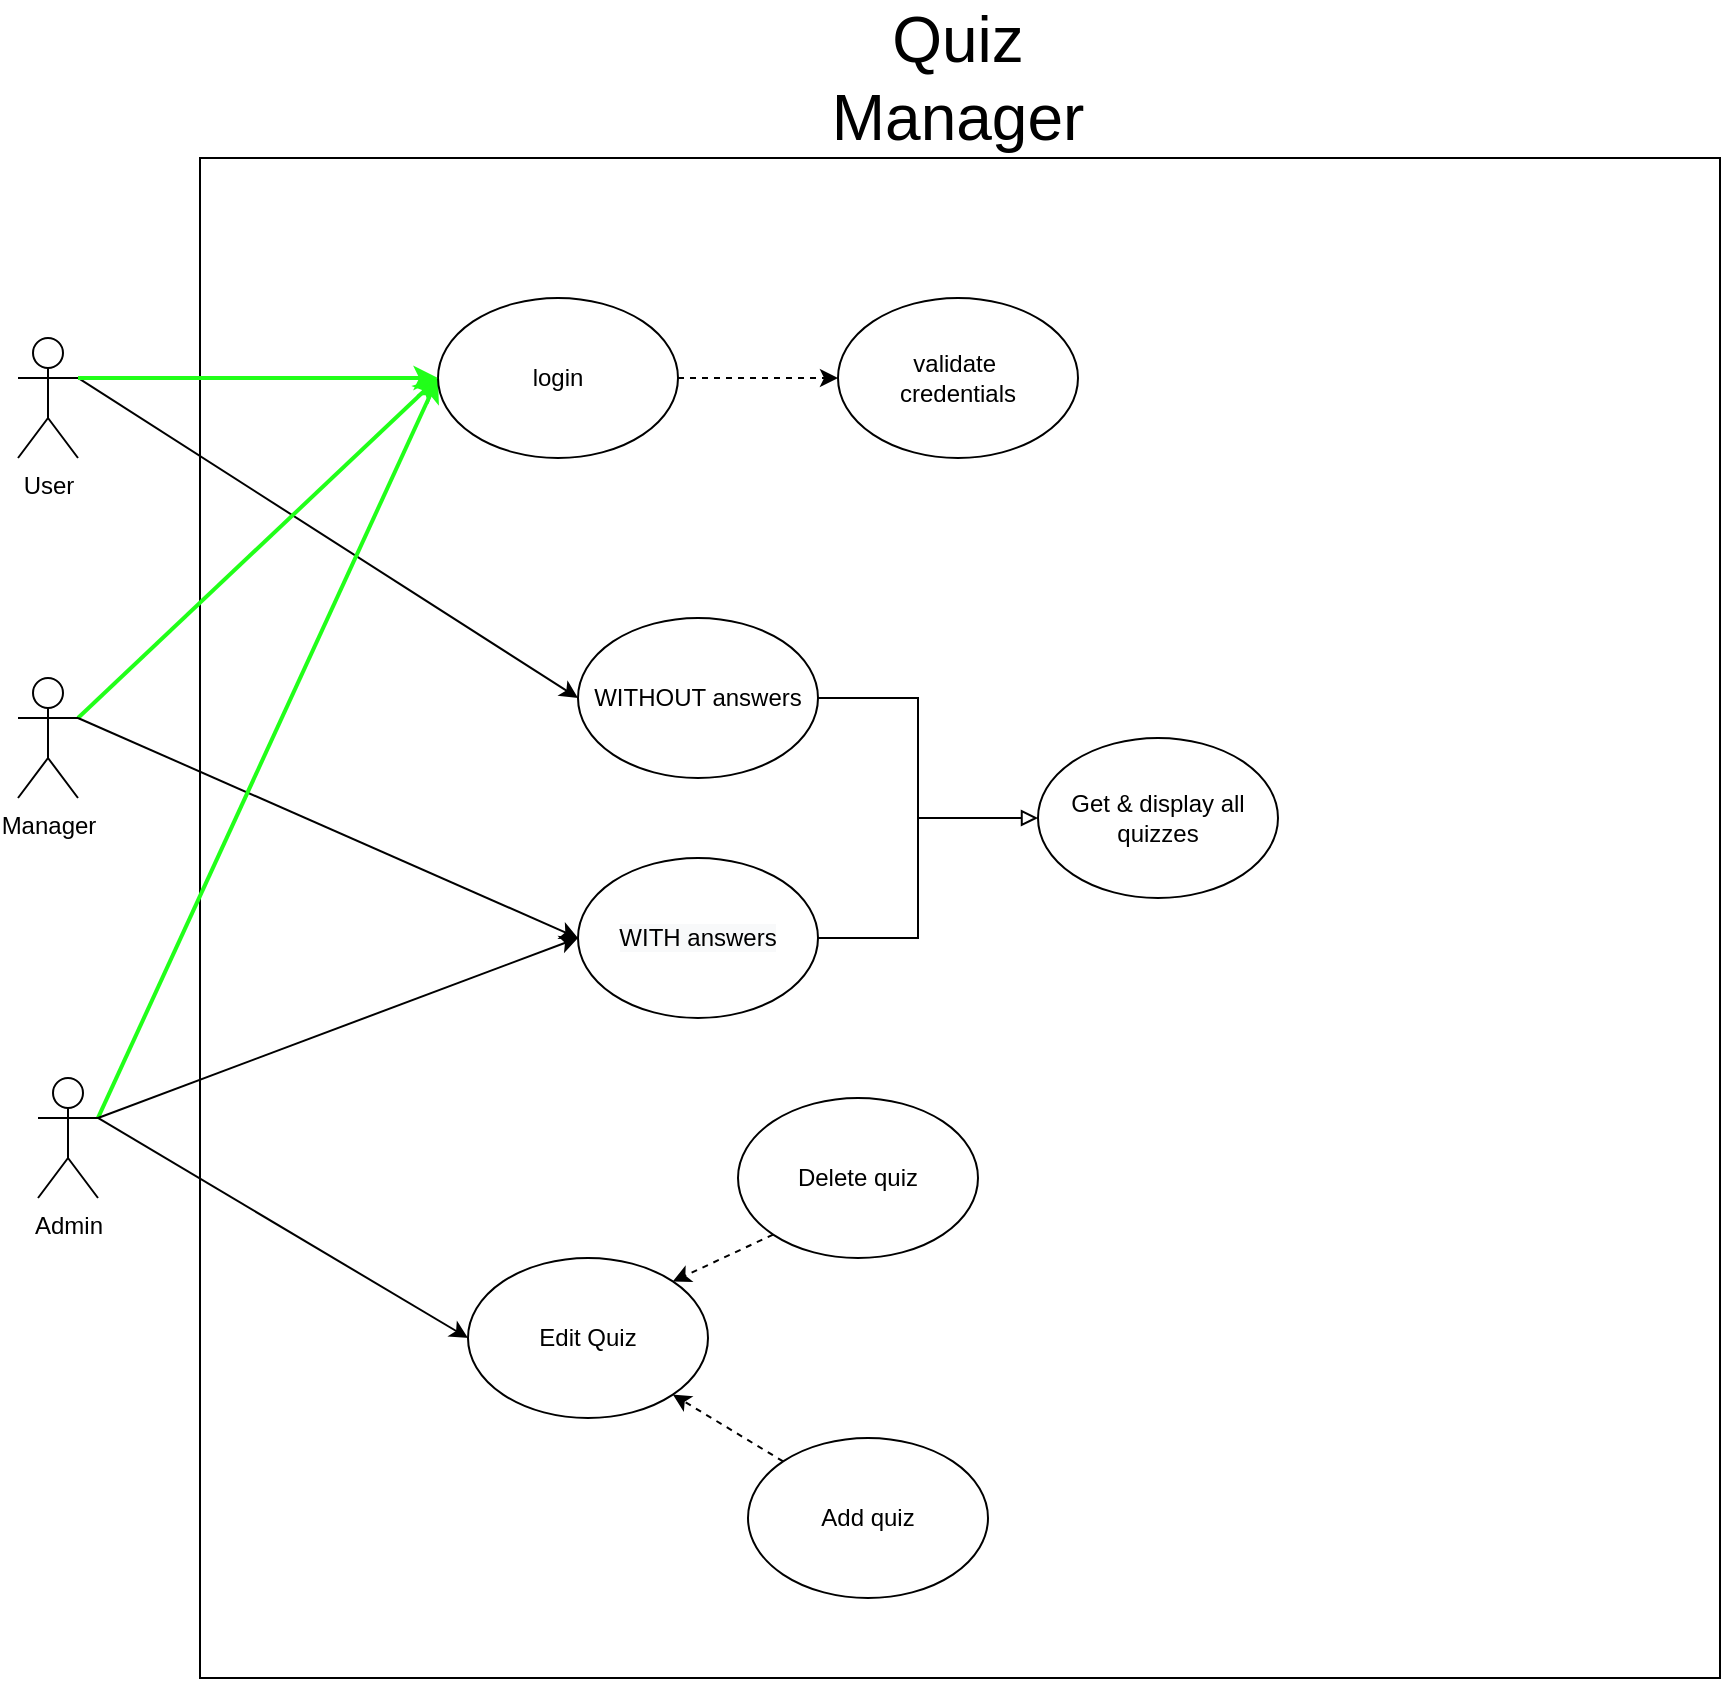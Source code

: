 <mxfile version="15.2.7" type="device"><diagram id="cWMmX0lbLtbmHbSF0F3z" name="Page-1"><mxGraphModel dx="1106" dy="764" grid="1" gridSize="10" guides="1" tooltips="1" connect="1" arrows="1" fold="1" page="1" pageScale="1" pageWidth="1169" pageHeight="1654" math="0" shadow="0"><root><mxCell id="0"/><mxCell id="1" parent="0"/><mxCell id="jeKHH0G0s0W4V2928pcI-1" value="" style="whiteSpace=wrap;html=1;aspect=fixed;" vertex="1" parent="1"><mxGeometry x="331" y="160" width="760" height="760" as="geometry"/></mxCell><mxCell id="jeKHH0G0s0W4V2928pcI-14" style="edgeStyle=none;rounded=0;orthogonalLoop=1;jettySize=auto;html=1;exitX=1;exitY=0.333;exitDx=0;exitDy=0;exitPerimeter=0;entryX=0;entryY=0.5;entryDx=0;entryDy=0;" edge="1" parent="1" source="jeKHH0G0s0W4V2928pcI-2" target="jeKHH0G0s0W4V2928pcI-8"><mxGeometry relative="1" as="geometry"/></mxCell><mxCell id="jeKHH0G0s0W4V2928pcI-2" value="User" style="shape=umlActor;verticalLabelPosition=bottom;verticalAlign=top;html=1;outlineConnect=0;" vertex="1" parent="1"><mxGeometry x="240" y="250" width="30" height="60" as="geometry"/></mxCell><mxCell id="jeKHH0G0s0W4V2928pcI-12" style="rounded=0;orthogonalLoop=1;jettySize=auto;html=1;exitX=1;exitY=0.333;exitDx=0;exitDy=0;exitPerimeter=0;strokeColor=#21FF19;strokeWidth=2;" edge="1" parent="1" source="jeKHH0G0s0W4V2928pcI-3"><mxGeometry relative="1" as="geometry"><mxPoint x="450" y="270" as="targetPoint"/></mxGeometry></mxCell><mxCell id="jeKHH0G0s0W4V2928pcI-23" style="edgeStyle=none;rounded=0;orthogonalLoop=1;jettySize=auto;html=1;exitX=1;exitY=0.333;exitDx=0;exitDy=0;exitPerimeter=0;entryX=0;entryY=0.5;entryDx=0;entryDy=0;" edge="1" parent="1" source="jeKHH0G0s0W4V2928pcI-3" target="jeKHH0G0s0W4V2928pcI-22"><mxGeometry relative="1" as="geometry"><mxPoint x="760" y="530" as="targetPoint"/></mxGeometry></mxCell><mxCell id="jeKHH0G0s0W4V2928pcI-3" value="Manager" style="shape=umlActor;verticalLabelPosition=bottom;verticalAlign=top;html=1;outlineConnect=0;" vertex="1" parent="1"><mxGeometry x="240" y="420" width="30" height="60" as="geometry"/></mxCell><mxCell id="jeKHH0G0s0W4V2928pcI-13" style="edgeStyle=none;rounded=0;orthogonalLoop=1;jettySize=auto;html=1;exitX=1;exitY=0.333;exitDx=0;exitDy=0;exitPerimeter=0;entryX=0;entryY=0.5;entryDx=0;entryDy=0;strokeColor=#21FF19;strokeWidth=2;" edge="1" parent="1" source="jeKHH0G0s0W4V2928pcI-4" target="jeKHH0G0s0W4V2928pcI-5"><mxGeometry relative="1" as="geometry"/></mxCell><mxCell id="jeKHH0G0s0W4V2928pcI-16" style="edgeStyle=none;rounded=0;orthogonalLoop=1;jettySize=auto;html=1;exitX=1;exitY=0.333;exitDx=0;exitDy=0;exitPerimeter=0;entryX=0;entryY=0.5;entryDx=0;entryDy=0;" edge="1" parent="1" source="jeKHH0G0s0W4V2928pcI-4" target="jeKHH0G0s0W4V2928pcI-22"><mxGeometry relative="1" as="geometry"><mxPoint x="450" y="430" as="targetPoint"/></mxGeometry></mxCell><mxCell id="jeKHH0G0s0W4V2928pcI-17" style="edgeStyle=none;rounded=0;orthogonalLoop=1;jettySize=auto;html=1;exitX=1;exitY=0.333;exitDx=0;exitDy=0;exitPerimeter=0;entryX=0;entryY=0.5;entryDx=0;entryDy=0;" edge="1" parent="1" source="jeKHH0G0s0W4V2928pcI-4" target="jeKHH0G0s0W4V2928pcI-9"><mxGeometry relative="1" as="geometry"/></mxCell><mxCell id="jeKHH0G0s0W4V2928pcI-4" value="Admin" style="shape=umlActor;verticalLabelPosition=bottom;verticalAlign=top;html=1;outlineConnect=0;" vertex="1" parent="1"><mxGeometry x="250" y="620" width="30" height="60" as="geometry"/></mxCell><mxCell id="jeKHH0G0s0W4V2928pcI-7" value="" style="edgeStyle=orthogonalEdgeStyle;rounded=0;orthogonalLoop=1;jettySize=auto;html=1;dashed=1;" edge="1" parent="1" source="jeKHH0G0s0W4V2928pcI-5" target="jeKHH0G0s0W4V2928pcI-6"><mxGeometry relative="1" as="geometry"/></mxCell><mxCell id="jeKHH0G0s0W4V2928pcI-5" value="login" style="ellipse;whiteSpace=wrap;html=1;" vertex="1" parent="1"><mxGeometry x="450" y="230" width="120" height="80" as="geometry"/></mxCell><mxCell id="jeKHH0G0s0W4V2928pcI-6" value="validate&amp;nbsp;&lt;br&gt;credentials" style="ellipse;whiteSpace=wrap;html=1;" vertex="1" parent="1"><mxGeometry x="650" y="230" width="120" height="80" as="geometry"/></mxCell><mxCell id="jeKHH0G0s0W4V2928pcI-8" value="WITHOUT answers" style="ellipse;whiteSpace=wrap;html=1;" vertex="1" parent="1"><mxGeometry x="520" y="390" width="120" height="80" as="geometry"/></mxCell><mxCell id="jeKHH0G0s0W4V2928pcI-9" value="Edit Quiz" style="ellipse;whiteSpace=wrap;html=1;" vertex="1" parent="1"><mxGeometry x="465" y="710" width="120" height="80" as="geometry"/></mxCell><mxCell id="jeKHH0G0s0W4V2928pcI-11" value="" style="endArrow=classic;html=1;entryX=0;entryY=0.5;entryDx=0;entryDy=0;strokeColor=#21FF19;strokeWidth=2;exitX=1;exitY=0.333;exitDx=0;exitDy=0;exitPerimeter=0;" edge="1" parent="1" source="jeKHH0G0s0W4V2928pcI-2" target="jeKHH0G0s0W4V2928pcI-5"><mxGeometry width="50" height="50" relative="1" as="geometry"><mxPoint x="270" y="250" as="sourcePoint"/><mxPoint x="320" y="200" as="targetPoint"/></mxGeometry></mxCell><mxCell id="jeKHH0G0s0W4V2928pcI-22" value="&lt;span style=&quot;color: rgb(0 , 0 , 0) ; font-family: &amp;#34;helvetica&amp;#34; ; font-size: 12px ; font-style: normal ; font-weight: 400 ; letter-spacing: normal ; text-align: center ; text-indent: 0px ; text-transform: none ; word-spacing: 0px ; background-color: rgb(248 , 249 , 250) ; display: inline ; float: none&quot;&gt;WITH answers&lt;/span&gt;" style="ellipse;whiteSpace=wrap;html=1;" vertex="1" parent="1"><mxGeometry x="520" y="510" width="120" height="80" as="geometry"/></mxCell><mxCell id="jeKHH0G0s0W4V2928pcI-28" style="edgeStyle=none;rounded=0;orthogonalLoop=1;jettySize=auto;html=1;exitX=0;exitY=0;exitDx=0;exitDy=0;entryX=1;entryY=1;entryDx=0;entryDy=0;strokeColor=#000000;strokeWidth=1;dashed=1;" edge="1" parent="1" source="jeKHH0G0s0W4V2928pcI-26" target="jeKHH0G0s0W4V2928pcI-9"><mxGeometry relative="1" as="geometry"/></mxCell><mxCell id="jeKHH0G0s0W4V2928pcI-26" value="Add quiz" style="ellipse;whiteSpace=wrap;html=1;" vertex="1" parent="1"><mxGeometry x="605" y="800" width="120" height="80" as="geometry"/></mxCell><mxCell id="jeKHH0G0s0W4V2928pcI-29" style="edgeStyle=none;rounded=0;orthogonalLoop=1;jettySize=auto;html=1;exitX=0;exitY=1;exitDx=0;exitDy=0;entryX=1;entryY=0;entryDx=0;entryDy=0;dashed=1;strokeColor=#000000;strokeWidth=1;" edge="1" parent="1" source="jeKHH0G0s0W4V2928pcI-27" target="jeKHH0G0s0W4V2928pcI-9"><mxGeometry relative="1" as="geometry"/></mxCell><mxCell id="jeKHH0G0s0W4V2928pcI-27" value="Delete quiz" style="ellipse;whiteSpace=wrap;html=1;" vertex="1" parent="1"><mxGeometry x="600" y="630" width="120" height="80" as="geometry"/></mxCell><mxCell id="jeKHH0G0s0W4V2928pcI-35" value="&lt;font style=&quot;font-size: 32px&quot;&gt;Quiz Manager&lt;/font&gt;" style="text;html=1;strokeColor=none;fillColor=none;align=center;verticalAlign=middle;whiteSpace=wrap;rounded=0;" vertex="1" parent="1"><mxGeometry x="700" y="110" width="20" height="20" as="geometry"/></mxCell><mxCell id="jeKHH0G0s0W4V2928pcI-36" value="Get &amp;amp; display all quizzes" style="ellipse;whiteSpace=wrap;html=1;" vertex="1" parent="1"><mxGeometry x="750" y="450" width="120" height="80" as="geometry"/></mxCell><mxCell id="jeKHH0G0s0W4V2928pcI-41" style="edgeStyle=none;rounded=0;orthogonalLoop=1;jettySize=auto;html=1;exitX=0;exitY=0.5;exitDx=0;exitDy=0;exitPerimeter=0;entryX=0;entryY=0.5;entryDx=0;entryDy=0;strokeColor=#000000;strokeWidth=1;endArrow=block;endFill=0;" edge="1" parent="1" source="jeKHH0G0s0W4V2928pcI-39" target="jeKHH0G0s0W4V2928pcI-36"><mxGeometry relative="1" as="geometry"/></mxCell><mxCell id="jeKHH0G0s0W4V2928pcI-39" value="" style="strokeWidth=1;html=1;shape=mxgraph.flowchart.annotation_1;align=left;pointerEvents=1;rotation=-180;" vertex="1" parent="1"><mxGeometry x="640" y="430" width="50" height="120" as="geometry"/></mxCell></root></mxGraphModel></diagram></mxfile>